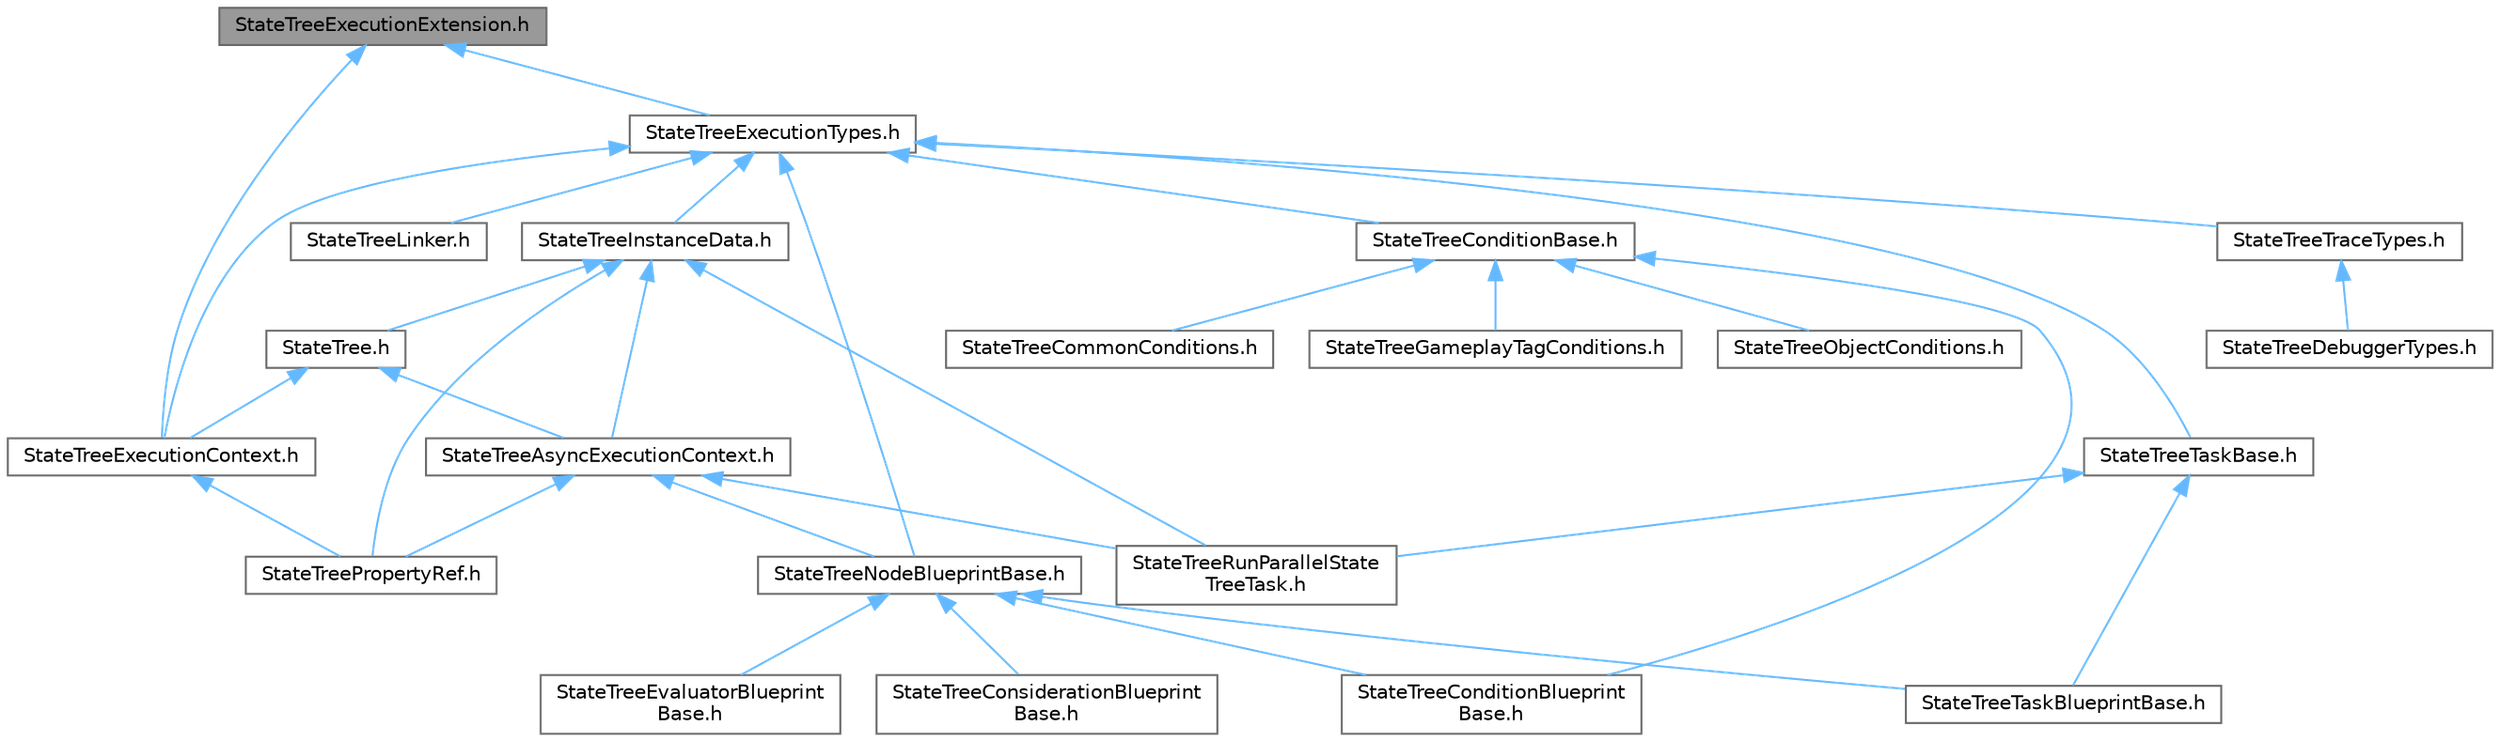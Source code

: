 digraph "StateTreeExecutionExtension.h"
{
 // INTERACTIVE_SVG=YES
 // LATEX_PDF_SIZE
  bgcolor="transparent";
  edge [fontname=Helvetica,fontsize=10,labelfontname=Helvetica,labelfontsize=10];
  node [fontname=Helvetica,fontsize=10,shape=box,height=0.2,width=0.4];
  Node1 [id="Node000001",label="StateTreeExecutionExtension.h",height=0.2,width=0.4,color="gray40", fillcolor="grey60", style="filled", fontcolor="black",tooltip=" "];
  Node1 -> Node2 [id="edge1_Node000001_Node000002",dir="back",color="steelblue1",style="solid",tooltip=" "];
  Node2 [id="Node000002",label="StateTreeExecutionContext.h",height=0.2,width=0.4,color="grey40", fillcolor="white", style="filled",URL="$d0/d75/StateTreeExecutionContext_8h.html",tooltip=" "];
  Node2 -> Node3 [id="edge2_Node000002_Node000003",dir="back",color="steelblue1",style="solid",tooltip=" "];
  Node3 [id="Node000003",label="StateTreePropertyRef.h",height=0.2,width=0.4,color="grey40", fillcolor="white", style="filled",URL="$dd/dae/StateTreePropertyRef_8h.html",tooltip=" "];
  Node1 -> Node4 [id="edge3_Node000001_Node000004",dir="back",color="steelblue1",style="solid",tooltip=" "];
  Node4 [id="Node000004",label="StateTreeExecutionTypes.h",height=0.2,width=0.4,color="grey40", fillcolor="white", style="filled",URL="$d6/d03/StateTreeExecutionTypes_8h.html",tooltip=" "];
  Node4 -> Node5 [id="edge4_Node000004_Node000005",dir="back",color="steelblue1",style="solid",tooltip=" "];
  Node5 [id="Node000005",label="StateTreeConditionBase.h",height=0.2,width=0.4,color="grey40", fillcolor="white", style="filled",URL="$d0/d2b/StateTreeConditionBase_8h.html",tooltip=" "];
  Node5 -> Node6 [id="edge5_Node000005_Node000006",dir="back",color="steelblue1",style="solid",tooltip=" "];
  Node6 [id="Node000006",label="StateTreeCommonConditions.h",height=0.2,width=0.4,color="grey40", fillcolor="white", style="filled",URL="$d8/dec/StateTreeCommonConditions_8h.html",tooltip=" "];
  Node5 -> Node7 [id="edge6_Node000005_Node000007",dir="back",color="steelblue1",style="solid",tooltip=" "];
  Node7 [id="Node000007",label="StateTreeConditionBlueprint\lBase.h",height=0.2,width=0.4,color="grey40", fillcolor="white", style="filled",URL="$d2/dd4/StateTreeConditionBlueprintBase_8h.html",tooltip=" "];
  Node5 -> Node8 [id="edge7_Node000005_Node000008",dir="back",color="steelblue1",style="solid",tooltip=" "];
  Node8 [id="Node000008",label="StateTreeGameplayTagConditions.h",height=0.2,width=0.4,color="grey40", fillcolor="white", style="filled",URL="$db/d7a/StateTreeGameplayTagConditions_8h.html",tooltip=" "];
  Node5 -> Node9 [id="edge8_Node000005_Node000009",dir="back",color="steelblue1",style="solid",tooltip=" "];
  Node9 [id="Node000009",label="StateTreeObjectConditions.h",height=0.2,width=0.4,color="grey40", fillcolor="white", style="filled",URL="$d6/d9e/StateTreeObjectConditions_8h.html",tooltip=" "];
  Node4 -> Node2 [id="edge9_Node000004_Node000002",dir="back",color="steelblue1",style="solid",tooltip=" "];
  Node4 -> Node10 [id="edge10_Node000004_Node000010",dir="back",color="steelblue1",style="solid",tooltip=" "];
  Node10 [id="Node000010",label="StateTreeInstanceData.h",height=0.2,width=0.4,color="grey40", fillcolor="white", style="filled",URL="$de/da1/StateTreeInstanceData_8h.html",tooltip=" "];
  Node10 -> Node11 [id="edge11_Node000010_Node000011",dir="back",color="steelblue1",style="solid",tooltip=" "];
  Node11 [id="Node000011",label="StateTree.h",height=0.2,width=0.4,color="grey40", fillcolor="white", style="filled",URL="$de/d30/StateTree_8h.html",tooltip=" "];
  Node11 -> Node12 [id="edge12_Node000011_Node000012",dir="back",color="steelblue1",style="solid",tooltip=" "];
  Node12 [id="Node000012",label="StateTreeAsyncExecutionContext.h",height=0.2,width=0.4,color="grey40", fillcolor="white", style="filled",URL="$dd/d7b/StateTreeAsyncExecutionContext_8h.html",tooltip=" "];
  Node12 -> Node13 [id="edge13_Node000012_Node000013",dir="back",color="steelblue1",style="solid",tooltip=" "];
  Node13 [id="Node000013",label="StateTreeNodeBlueprintBase.h",height=0.2,width=0.4,color="grey40", fillcolor="white", style="filled",URL="$d8/d2c/StateTreeNodeBlueprintBase_8h.html",tooltip=" "];
  Node13 -> Node7 [id="edge14_Node000013_Node000007",dir="back",color="steelblue1",style="solid",tooltip=" "];
  Node13 -> Node14 [id="edge15_Node000013_Node000014",dir="back",color="steelblue1",style="solid",tooltip=" "];
  Node14 [id="Node000014",label="StateTreeConsiderationBlueprint\lBase.h",height=0.2,width=0.4,color="grey40", fillcolor="white", style="filled",URL="$db/d4a/StateTreeConsiderationBlueprintBase_8h.html",tooltip=" "];
  Node13 -> Node15 [id="edge16_Node000013_Node000015",dir="back",color="steelblue1",style="solid",tooltip=" "];
  Node15 [id="Node000015",label="StateTreeEvaluatorBlueprint\lBase.h",height=0.2,width=0.4,color="grey40", fillcolor="white", style="filled",URL="$d1/dd7/StateTreeEvaluatorBlueprintBase_8h.html",tooltip=" "];
  Node13 -> Node16 [id="edge17_Node000013_Node000016",dir="back",color="steelblue1",style="solid",tooltip=" "];
  Node16 [id="Node000016",label="StateTreeTaskBlueprintBase.h",height=0.2,width=0.4,color="grey40", fillcolor="white", style="filled",URL="$db/d6a/StateTreeTaskBlueprintBase_8h.html",tooltip=" "];
  Node12 -> Node3 [id="edge18_Node000012_Node000003",dir="back",color="steelblue1",style="solid",tooltip=" "];
  Node12 -> Node17 [id="edge19_Node000012_Node000017",dir="back",color="steelblue1",style="solid",tooltip=" "];
  Node17 [id="Node000017",label="StateTreeRunParallelState\lTreeTask.h",height=0.2,width=0.4,color="grey40", fillcolor="white", style="filled",URL="$d0/d11/StateTreeRunParallelStateTreeTask_8h.html",tooltip=" "];
  Node11 -> Node2 [id="edge20_Node000011_Node000002",dir="back",color="steelblue1",style="solid",tooltip=" "];
  Node10 -> Node12 [id="edge21_Node000010_Node000012",dir="back",color="steelblue1",style="solid",tooltip=" "];
  Node10 -> Node3 [id="edge22_Node000010_Node000003",dir="back",color="steelblue1",style="solid",tooltip=" "];
  Node10 -> Node17 [id="edge23_Node000010_Node000017",dir="back",color="steelblue1",style="solid",tooltip=" "];
  Node4 -> Node18 [id="edge24_Node000004_Node000018",dir="back",color="steelblue1",style="solid",tooltip=" "];
  Node18 [id="Node000018",label="StateTreeLinker.h",height=0.2,width=0.4,color="grey40", fillcolor="white", style="filled",URL="$de/d02/StateTreeLinker_8h.html",tooltip=" "];
  Node4 -> Node13 [id="edge25_Node000004_Node000013",dir="back",color="steelblue1",style="solid",tooltip=" "];
  Node4 -> Node19 [id="edge26_Node000004_Node000019",dir="back",color="steelblue1",style="solid",tooltip=" "];
  Node19 [id="Node000019",label="StateTreeTaskBase.h",height=0.2,width=0.4,color="grey40", fillcolor="white", style="filled",URL="$d6/dfb/StateTreeTaskBase_8h.html",tooltip=" "];
  Node19 -> Node17 [id="edge27_Node000019_Node000017",dir="back",color="steelblue1",style="solid",tooltip=" "];
  Node19 -> Node16 [id="edge28_Node000019_Node000016",dir="back",color="steelblue1",style="solid",tooltip=" "];
  Node4 -> Node20 [id="edge29_Node000004_Node000020",dir="back",color="steelblue1",style="solid",tooltip=" "];
  Node20 [id="Node000020",label="StateTreeTraceTypes.h",height=0.2,width=0.4,color="grey40", fillcolor="white", style="filled",URL="$dd/d43/StateTreeTraceTypes_8h.html",tooltip=" "];
  Node20 -> Node21 [id="edge30_Node000020_Node000021",dir="back",color="steelblue1",style="solid",tooltip=" "];
  Node21 [id="Node000021",label="StateTreeDebuggerTypes.h",height=0.2,width=0.4,color="grey40", fillcolor="white", style="filled",URL="$d3/d14/StateTreeDebuggerTypes_8h.html",tooltip=" "];
}
